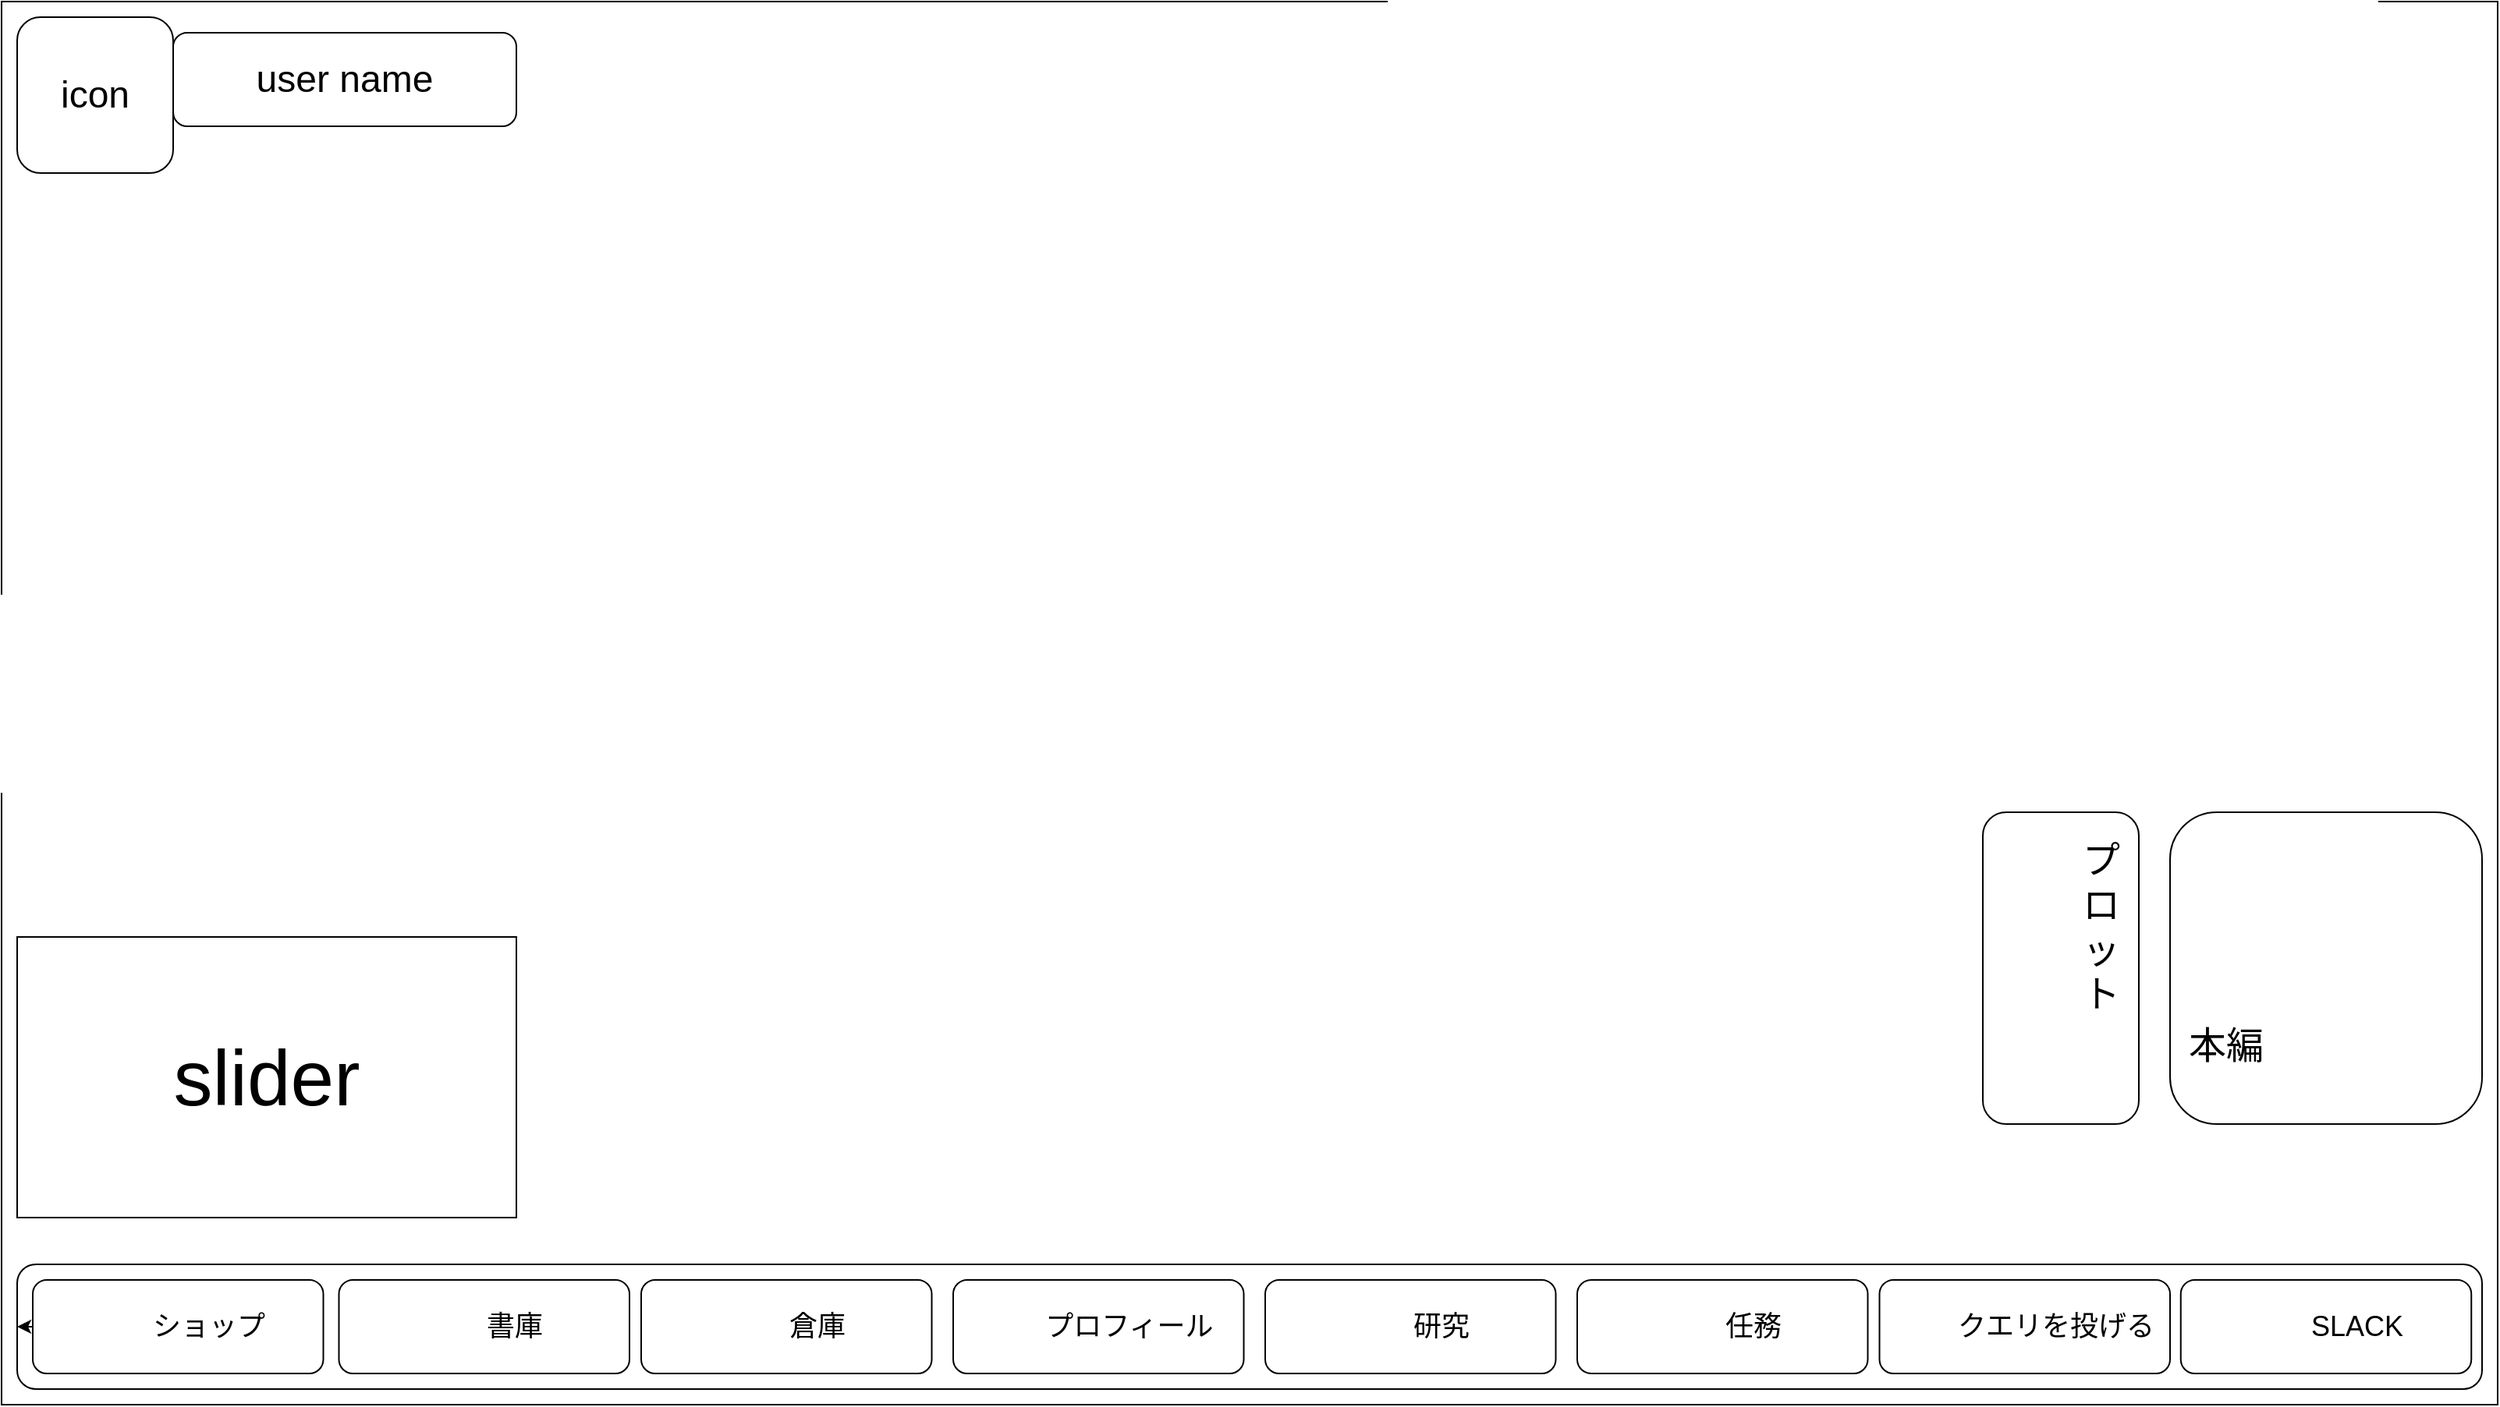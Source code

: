 <mxfile>
    <diagram id="LIIJIWpPd13v7hZqTft3" name="ページ1">
        <mxGraphModel dx="1755" dy="1198" grid="1" gridSize="10" guides="1" tooltips="1" connect="1" arrows="1" fold="1" page="1" pageScale="1" pageWidth="827" pageHeight="1169" math="0" shadow="0">
            <root>
                <mxCell id="0"/>
                <mxCell id="1" parent="0"/>
                <mxCell id="2" value="" style="rounded=0;whiteSpace=wrap;html=1;" vertex="1" parent="1">
                    <mxGeometry x="80" y="80" width="1600" height="900" as="geometry"/>
                </mxCell>
                <mxCell id="3" value="" style="rounded=1;whiteSpace=wrap;html=1;" vertex="1" parent="1">
                    <mxGeometry x="90" y="890" width="1580" height="80" as="geometry"/>
                </mxCell>
                <mxCell id="6" style="edgeStyle=none;html=1;" edge="1" parent="1" source="4" target="3">
                    <mxGeometry relative="1" as="geometry"/>
                </mxCell>
                <mxCell id="4" value="&lt;blockquote style=&quot;margin: 0px 0px 0px 40px; border: none; padding: 0px; font-size: 18px;&quot;&gt;&lt;div style=&quot;font-size: 18px;&quot;&gt;&lt;span style=&quot;font-size: 18px; background-color: initial;&quot;&gt;ショップ&lt;/span&gt;&lt;/div&gt;&lt;/blockquote&gt;" style="rounded=1;whiteSpace=wrap;html=1;align=center;fontSize=18;" vertex="1" parent="1">
                    <mxGeometry x="100" y="900" width="186.25" height="60" as="geometry"/>
                </mxCell>
                <mxCell id="7" value="&lt;blockquote style=&quot;margin: 0px 0px 0px 40px; border: none; padding: 0px; font-size: 18px;&quot;&gt;&lt;span style=&quot;font-size: 18px;&quot;&gt;書庫&lt;/span&gt;&lt;/blockquote&gt;" style="rounded=1;whiteSpace=wrap;html=1;fontSize=18;" vertex="1" parent="1">
                    <mxGeometry x="296.25" y="900" width="186.25" height="60" as="geometry"/>
                </mxCell>
                <mxCell id="8" value="&lt;blockquote style=&quot;margin: 0px 0px 0px 40px; border: none; padding: 0px; font-size: 18px;&quot;&gt;&lt;span style=&quot;font-size: 18px;&quot;&gt;倉庫&lt;/span&gt;&lt;/blockquote&gt;" style="rounded=1;whiteSpace=wrap;html=1;fontSize=18;" vertex="1" parent="1">
                    <mxGeometry x="490" y="900" width="186.25" height="60" as="geometry"/>
                </mxCell>
                <mxCell id="9" value="&lt;blockquote style=&quot;margin: 0px 0px 0px 40px; border: none; padding: 0px; font-size: 18px;&quot;&gt;&lt;span style=&quot;font-size: 18px;&quot;&gt;プロフィール&lt;/span&gt;&lt;/blockquote&gt;" style="rounded=1;whiteSpace=wrap;html=1;fontSize=18;" vertex="1" parent="1">
                    <mxGeometry x="690" y="900" width="186.25" height="60" as="geometry"/>
                </mxCell>
                <mxCell id="10" value="&lt;blockquote style=&quot;margin: 0px 0px 0px 40px; border: none; padding: 0px; font-size: 18px;&quot;&gt;&lt;font style=&quot;font-size: 18px;&quot;&gt;研究&lt;/font&gt;&lt;/blockquote&gt;" style="rounded=1;whiteSpace=wrap;html=1;fontSize=18;" vertex="1" parent="1">
                    <mxGeometry x="890" y="900" width="186.25" height="60" as="geometry"/>
                </mxCell>
                <mxCell id="11" value="&lt;blockquote style=&quot;margin: 0px 0px 0px 40px; border: none; padding: 0px; font-size: 18px;&quot;&gt;&lt;font style=&quot;font-size: 18px;&quot;&gt;任務&lt;/font&gt;&lt;/blockquote&gt;" style="rounded=1;whiteSpace=wrap;html=1;fontSize=18;" vertex="1" parent="1">
                    <mxGeometry x="1090" y="900" width="186.25" height="60" as="geometry"/>
                </mxCell>
                <mxCell id="12" value="&lt;blockquote style=&quot;margin: 0px 0px 0px 40px; border: none; padding: 0px; font-size: 18px;&quot;&gt;&lt;span style=&quot;font-size: 18px;&quot;&gt;クエリを投げる&lt;/span&gt;&lt;/blockquote&gt;" style="rounded=1;whiteSpace=wrap;html=1;fontSize=18;" vertex="1" parent="1">
                    <mxGeometry x="1283.75" y="900" width="186.25" height="60" as="geometry"/>
                </mxCell>
                <mxCell id="13" value="&lt;blockquote style=&quot;margin: 0px 0px 0px 40px; border: none; padding: 0px; font-size: 18px;&quot;&gt;&lt;font style=&quot;font-size: 18px;&quot;&gt;SLACK&lt;/font&gt;&lt;/blockquote&gt;" style="rounded=1;whiteSpace=wrap;html=1;fontSize=18;" vertex="1" parent="1">
                    <mxGeometry x="1476.875" y="900" width="186.25" height="60" as="geometry"/>
                </mxCell>
                <mxCell id="14" value="&lt;div style=&quot;font-size: 24px;&quot;&gt;&lt;span style=&quot;background-color: initial; font-size: 24px;&quot;&gt;本編&lt;/span&gt;&lt;/div&gt;" style="rounded=1;whiteSpace=wrap;html=1;fontSize=24;align=left;verticalAlign=middle;horizontal=1;spacingTop=100;spacingLeft=10;" vertex="1" parent="1">
                    <mxGeometry x="1470" y="600" width="200" height="200" as="geometry"/>
                </mxCell>
                <mxCell id="15" value="プ&lt;br style=&quot;font-size: 24px;&quot;&gt;ロ&lt;br style=&quot;font-size: 24px;&quot;&gt;ッ&lt;br style=&quot;font-size: 24px;&quot;&gt;ト" style="rounded=1;whiteSpace=wrap;html=1;fontSize=24;horizontal=1;align=right;verticalAlign=top;spacingTop=10;spacingRight=10;" vertex="1" parent="1">
                    <mxGeometry x="1350" y="600" width="100" height="200" as="geometry"/>
                </mxCell>
                <mxCell id="16" value="slider" style="rounded=0;whiteSpace=wrap;html=1;fontSize=50;" vertex="1" parent="1">
                    <mxGeometry x="90" y="680" width="320" height="180" as="geometry"/>
                </mxCell>
                <mxCell id="17" value="icon" style="rounded=1;whiteSpace=wrap;html=1;fontSize=24;" vertex="1" parent="1">
                    <mxGeometry x="90" y="90" width="100" height="100" as="geometry"/>
                </mxCell>
                <mxCell id="18" value="user name" style="rounded=1;whiteSpace=wrap;html=1;fontSize=24;" vertex="1" parent="1">
                    <mxGeometry x="190" y="100" width="220" height="60" as="geometry"/>
                </mxCell>
            </root>
        </mxGraphModel>
    </diagram>
</mxfile>